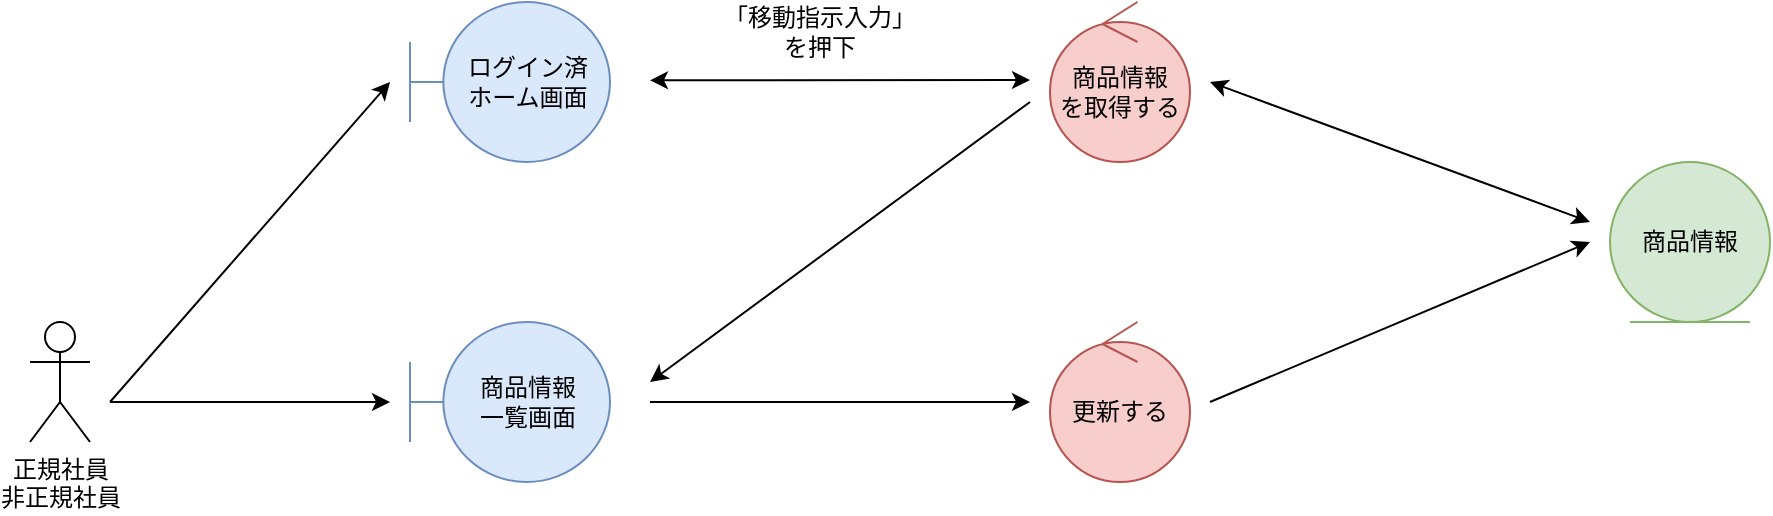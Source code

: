 <mxfile version="15.6.2" type="embed" pages="6">
    <diagram id="0M8oCvQFctW1lw27DiTi" name="*移動指示入力">
        <mxGraphModel dx="1762" dy="742" grid="1" gridSize="10" guides="1" tooltips="1" connect="1" arrows="1" fold="1" page="1" pageScale="1" pageWidth="827" pageHeight="1169" math="0" shadow="0">
            <root>
                <mxCell id="0"/>
                <mxCell id="1" parent="0"/>
                <mxCell id="jJW0nrEtYAmVydrB7-C2-2" value="正規社員&lt;br&gt;非正規社員" style="shape=umlActor;verticalLabelPosition=bottom;verticalAlign=top;html=1;" vertex="1" parent="1">
                    <mxGeometry x="-70" y="280" width="30" height="60" as="geometry"/>
                </mxCell>
                <mxCell id="jJW0nrEtYAmVydrB7-C2-3" value="ログイン済&lt;br&gt;ホーム画面" style="shape=umlBoundary;whiteSpace=wrap;html=1;fillColor=#dae8fc;strokeColor=#6c8ebf;" vertex="1" parent="1">
                    <mxGeometry x="120" y="120" width="100" height="80" as="geometry"/>
                </mxCell>
                <mxCell id="jJW0nrEtYAmVydrB7-C2-4" value="商品情報&lt;br&gt;一覧画面" style="shape=umlBoundary;whiteSpace=wrap;html=1;fillColor=#dae8fc;strokeColor=#6c8ebf;" vertex="1" parent="1">
                    <mxGeometry x="120" y="280" width="100" height="80" as="geometry"/>
                </mxCell>
                <mxCell id="jJW0nrEtYAmVydrB7-C2-6" value="商品情報&lt;br&gt;を取得する" style="ellipse;shape=umlControl;whiteSpace=wrap;html=1;fillColor=#f8cecc;strokeColor=#b85450;" vertex="1" parent="1">
                    <mxGeometry x="440" y="120" width="70" height="80" as="geometry"/>
                </mxCell>
                <mxCell id="jJW0nrEtYAmVydrB7-C2-7" value="商品情報" style="ellipse;shape=umlEntity;whiteSpace=wrap;html=1;fillColor=#d5e8d4;strokeColor=#82b366;" vertex="1" parent="1">
                    <mxGeometry x="720" y="200" width="80" height="80" as="geometry"/>
                </mxCell>
                <mxCell id="jJW0nrEtYAmVydrB7-C2-10" value="" style="endArrow=classic;html=1;rounded=0;startArrow=classic;startFill=1;" edge="1" parent="1">
                    <mxGeometry width="50" height="50" relative="1" as="geometry">
                        <mxPoint x="240" y="159.17" as="sourcePoint"/>
                        <mxPoint x="430" y="159" as="targetPoint"/>
                    </mxGeometry>
                </mxCell>
                <mxCell id="jJW0nrEtYAmVydrB7-C2-11" value="「移動指示入力」&lt;br&gt;を押下" style="text;html=1;strokeColor=none;fillColor=none;align=center;verticalAlign=middle;whiteSpace=wrap;rounded=0;" vertex="1" parent="1">
                    <mxGeometry x="270" y="120" width="110" height="30" as="geometry"/>
                </mxCell>
                <mxCell id="jJW0nrEtYAmVydrB7-C2-12" value="" style="endArrow=classic;html=1;rounded=0;" edge="1" parent="1">
                    <mxGeometry width="50" height="50" relative="1" as="geometry">
                        <mxPoint x="-30" y="320.0" as="sourcePoint"/>
                        <mxPoint x="110" y="160" as="targetPoint"/>
                    </mxGeometry>
                </mxCell>
                <mxCell id="jJW0nrEtYAmVydrB7-C2-14" value="" style="endArrow=classic;html=1;rounded=0;" edge="1" parent="1">
                    <mxGeometry width="50" height="50" relative="1" as="geometry">
                        <mxPoint x="-30" y="320.0" as="sourcePoint"/>
                        <mxPoint x="110" y="320" as="targetPoint"/>
                    </mxGeometry>
                </mxCell>
                <mxCell id="jJW0nrEtYAmVydrB7-C2-16" value="" style="endArrow=classic;html=1;rounded=0;startArrow=classic;startFill=1;" edge="1" parent="1">
                    <mxGeometry width="50" height="50" relative="1" as="geometry">
                        <mxPoint x="520" y="160" as="sourcePoint"/>
                        <mxPoint x="710" y="230" as="targetPoint"/>
                    </mxGeometry>
                </mxCell>
                <mxCell id="jJW0nrEtYAmVydrB7-C2-17" value="" style="endArrow=none;html=1;rounded=0;jumpStyle=none;startArrow=classic;startFill=1;endFill=0;" edge="1" parent="1">
                    <mxGeometry width="50" height="50" relative="1" as="geometry">
                        <mxPoint x="430" y="320" as="sourcePoint"/>
                        <mxPoint x="240" y="320" as="targetPoint"/>
                    </mxGeometry>
                </mxCell>
                <mxCell id="jJW0nrEtYAmVydrB7-C2-18" value="" style="endArrow=classic;html=1;rounded=0;" edge="1" parent="1">
                    <mxGeometry width="50" height="50" relative="1" as="geometry">
                        <mxPoint x="430" y="170" as="sourcePoint"/>
                        <mxPoint x="240" y="310" as="targetPoint"/>
                    </mxGeometry>
                </mxCell>
                <mxCell id="jJW0nrEtYAmVydrB7-C2-27" value="更新する" style="ellipse;shape=umlControl;whiteSpace=wrap;html=1;fillColor=#f8cecc;strokeColor=#b85450;" vertex="1" parent="1">
                    <mxGeometry x="440" y="280" width="70" height="80" as="geometry"/>
                </mxCell>
                <mxCell id="jJW0nrEtYAmVydrB7-C2-28" value="" style="endArrow=none;html=1;rounded=0;startArrow=classic;startFill=1;endFill=0;" edge="1" parent="1">
                    <mxGeometry width="50" height="50" relative="1" as="geometry">
                        <mxPoint x="710" y="240" as="sourcePoint"/>
                        <mxPoint x="520" y="320" as="targetPoint"/>
                    </mxGeometry>
                </mxCell>
            </root>
        </mxGraphModel>
    </diagram>
    <diagram id="dhBLlI-sLBPiBkyHBoTz" name="*商品情報参照">
        <mxGraphModel dx="1388" dy="445" grid="1" gridSize="10" guides="1" tooltips="1" connect="1" arrows="1" fold="1" page="1" pageScale="1" pageWidth="827" pageHeight="1169" math="0" shadow="0">
            <root>
                <mxCell id="a2xsRXoQgeo3w4BCkCPZ-0"/>
                <mxCell id="a2xsRXoQgeo3w4BCkCPZ-1" parent="a2xsRXoQgeo3w4BCkCPZ-0"/>
                <mxCell id="UdVwMylCenLkjCbVAA2--0" value="正規社員&lt;br&gt;非正規社員" style="shape=umlActor;verticalLabelPosition=bottom;verticalAlign=top;html=1;" vertex="1" parent="a2xsRXoQgeo3w4BCkCPZ-1">
                    <mxGeometry x="-70" y="280" width="30" height="60" as="geometry"/>
                </mxCell>
                <mxCell id="UdVwMylCenLkjCbVAA2--1" value="ログイン済&lt;br&gt;ホーム画面" style="shape=umlBoundary;whiteSpace=wrap;html=1;fillColor=#dae8fc;strokeColor=#6c8ebf;" vertex="1" parent="a2xsRXoQgeo3w4BCkCPZ-1">
                    <mxGeometry x="120" y="120" width="100" height="80" as="geometry"/>
                </mxCell>
                <mxCell id="UdVwMylCenLkjCbVAA2--2" value="商品情報&lt;br&gt;一覧画面" style="shape=umlBoundary;whiteSpace=wrap;html=1;fillColor=#dae8fc;strokeColor=#6c8ebf;" vertex="1" parent="a2xsRXoQgeo3w4BCkCPZ-1">
                    <mxGeometry x="120" y="280" width="100" height="80" as="geometry"/>
                </mxCell>
                <mxCell id="UdVwMylCenLkjCbVAA2--3" value="商品情報&lt;br&gt;を取得する" style="ellipse;shape=umlControl;whiteSpace=wrap;html=1;fillColor=#f8cecc;strokeColor=#b85450;" vertex="1" parent="a2xsRXoQgeo3w4BCkCPZ-1">
                    <mxGeometry x="440" y="120" width="70" height="80" as="geometry"/>
                </mxCell>
                <mxCell id="UdVwMylCenLkjCbVAA2--4" value="商品情報" style="ellipse;shape=umlEntity;whiteSpace=wrap;html=1;fillColor=#d5e8d4;strokeColor=#82b366;" vertex="1" parent="a2xsRXoQgeo3w4BCkCPZ-1">
                    <mxGeometry x="720" y="200" width="80" height="80" as="geometry"/>
                </mxCell>
                <mxCell id="UdVwMylCenLkjCbVAA2--5" value="" style="endArrow=classic;html=1;rounded=0;startArrow=none;startFill=0;" edge="1" parent="a2xsRXoQgeo3w4BCkCPZ-1">
                    <mxGeometry width="50" height="50" relative="1" as="geometry">
                        <mxPoint x="240.0" y="159.17" as="sourcePoint"/>
                        <mxPoint x="430" y="159.0" as="targetPoint"/>
                    </mxGeometry>
                </mxCell>
                <mxCell id="UdVwMylCenLkjCbVAA2--6" value="「商品情報」&lt;br&gt;を押下" style="text;html=1;strokeColor=none;fillColor=none;align=center;verticalAlign=middle;whiteSpace=wrap;rounded=0;" vertex="1" parent="a2xsRXoQgeo3w4BCkCPZ-1">
                    <mxGeometry x="270" y="120" width="110" height="30" as="geometry"/>
                </mxCell>
                <mxCell id="UdVwMylCenLkjCbVAA2--7" value="" style="endArrow=classic;html=1;rounded=0;" edge="1" parent="a2xsRXoQgeo3w4BCkCPZ-1">
                    <mxGeometry width="50" height="50" relative="1" as="geometry">
                        <mxPoint x="-30.0" y="320.0" as="sourcePoint"/>
                        <mxPoint x="110.0" y="160.0" as="targetPoint"/>
                    </mxGeometry>
                </mxCell>
                <mxCell id="UdVwMylCenLkjCbVAA2--8" value="" style="endArrow=classic;html=1;rounded=0;" edge="1" parent="a2xsRXoQgeo3w4BCkCPZ-1">
                    <mxGeometry width="50" height="50" relative="1" as="geometry">
                        <mxPoint x="-30.0" y="320.0" as="sourcePoint"/>
                        <mxPoint x="110.0" y="320" as="targetPoint"/>
                    </mxGeometry>
                </mxCell>
                <mxCell id="UdVwMylCenLkjCbVAA2--9" value="" style="endArrow=classic;html=1;rounded=0;startArrow=classic;startFill=1;" edge="1" parent="a2xsRXoQgeo3w4BCkCPZ-1">
                    <mxGeometry width="50" height="50" relative="1" as="geometry">
                        <mxPoint x="520" y="160.0" as="sourcePoint"/>
                        <mxPoint x="710" y="230.0" as="targetPoint"/>
                    </mxGeometry>
                </mxCell>
                <mxCell id="UdVwMylCenLkjCbVAA2--11" value="" style="endArrow=classic;html=1;rounded=0;" edge="1" parent="a2xsRXoQgeo3w4BCkCPZ-1">
                    <mxGeometry width="50" height="50" relative="1" as="geometry">
                        <mxPoint x="430" y="170.0" as="sourcePoint"/>
                        <mxPoint x="240.0" y="310" as="targetPoint"/>
                    </mxGeometry>
                </mxCell>
                <mxCell id="UdVwMylCenLkjCbVAA2--14" value="詳細画面" style="shape=umlBoundary;whiteSpace=wrap;html=1;fillColor=#dae8fc;strokeColor=#6c8ebf;" vertex="1" parent="a2xsRXoQgeo3w4BCkCPZ-1">
                    <mxGeometry x="120" y="440" width="100" height="80" as="geometry"/>
                </mxCell>
                <mxCell id="UdVwMylCenLkjCbVAA2--15" value="" style="endArrow=classic;html=1;rounded=0;" edge="1" parent="a2xsRXoQgeo3w4BCkCPZ-1">
                    <mxGeometry width="50" height="50" relative="1" as="geometry">
                        <mxPoint x="-30" y="320" as="sourcePoint"/>
                        <mxPoint x="110" y="480" as="targetPoint"/>
                    </mxGeometry>
                </mxCell>
                <mxCell id="UdVwMylCenLkjCbVAA2--16" value="表示する" style="ellipse;shape=umlControl;whiteSpace=wrap;html=1;fillColor=#f8cecc;strokeColor=#b85450;" vertex="1" parent="a2xsRXoQgeo3w4BCkCPZ-1">
                    <mxGeometry x="440" y="280" width="70" height="80" as="geometry"/>
                </mxCell>
                <mxCell id="UdVwMylCenLkjCbVAA2--17" value="" style="endArrow=classic;html=1;rounded=0;startArrow=none;startFill=0;" edge="1" parent="a2xsRXoQgeo3w4BCkCPZ-1">
                    <mxGeometry width="50" height="50" relative="1" as="geometry">
                        <mxPoint x="240.0" y="319.46" as="sourcePoint"/>
                        <mxPoint x="430" y="319.29" as="targetPoint"/>
                    </mxGeometry>
                </mxCell>
                <mxCell id="UdVwMylCenLkjCbVAA2--18" value="" style="endArrow=classic;html=1;rounded=0;" edge="1" parent="a2xsRXoQgeo3w4BCkCPZ-1">
                    <mxGeometry width="50" height="50" relative="1" as="geometry">
                        <mxPoint x="430" y="330" as="sourcePoint"/>
                        <mxPoint x="240.0" y="480" as="targetPoint"/>
                    </mxGeometry>
                </mxCell>
            </root>
        </mxGraphModel>
    </diagram>
    <diagram id="_kwBjCncr3_jRXPhB9Ry" name="*セット商品管理_登録">
        <mxGraphModel dx="2430" dy="1271" grid="1" gridSize="10" guides="1" tooltips="1" connect="1" arrows="1" fold="1" page="1" pageScale="1" pageWidth="827" pageHeight="1169" math="0" shadow="0">
            <root>
                <mxCell id="JudzOt8P_-GoBtnZuMjQ-0"/>
                <mxCell id="JudzOt8P_-GoBtnZuMjQ-1" parent="JudzOt8P_-GoBtnZuMjQ-0"/>
                <mxCell id="pwOvUxUjdl6rzT-IAFh3-0" value="正規社員&lt;br&gt;非正規社員" style="shape=umlActor;verticalLabelPosition=bottom;verticalAlign=top;html=1;" vertex="1" parent="JudzOt8P_-GoBtnZuMjQ-1">
                    <mxGeometry x="-70" y="280" width="30" height="60" as="geometry"/>
                </mxCell>
                <mxCell id="pwOvUxUjdl6rzT-IAFh3-1" value="ログイン済&lt;br&gt;ホーム画面" style="shape=umlBoundary;whiteSpace=wrap;html=1;fillColor=#dae8fc;strokeColor=#6c8ebf;" vertex="1" parent="JudzOt8P_-GoBtnZuMjQ-1">
                    <mxGeometry x="120" y="120" width="100" height="80" as="geometry"/>
                </mxCell>
                <mxCell id="pwOvUxUjdl6rzT-IAFh3-2" value="セット商品&lt;br&gt;一覧画面" style="shape=umlBoundary;whiteSpace=wrap;html=1;fillColor=#dae8fc;strokeColor=#6c8ebf;" vertex="1" parent="JudzOt8P_-GoBtnZuMjQ-1">
                    <mxGeometry x="120" y="280" width="100" height="80" as="geometry"/>
                </mxCell>
                <mxCell id="pwOvUxUjdl6rzT-IAFh3-3" value="セット商品情報を&lt;br&gt;取得する" style="ellipse;shape=umlControl;whiteSpace=wrap;html=1;fillColor=#f8cecc;strokeColor=#b85450;" vertex="1" parent="JudzOt8P_-GoBtnZuMjQ-1">
                    <mxGeometry x="440" y="120" width="70" height="80" as="geometry"/>
                </mxCell>
                <mxCell id="pwOvUxUjdl6rzT-IAFh3-4" value="セット商品&lt;br&gt;情報" style="ellipse;shape=umlEntity;whiteSpace=wrap;html=1;fillColor=#d5e8d4;strokeColor=#82b366;" vertex="1" parent="JudzOt8P_-GoBtnZuMjQ-1">
                    <mxGeometry x="720" y="200" width="80" height="80" as="geometry"/>
                </mxCell>
                <mxCell id="pwOvUxUjdl6rzT-IAFh3-5" value="" style="endArrow=classic;html=1;rounded=0;startArrow=none;startFill=0;" edge="1" parent="JudzOt8P_-GoBtnZuMjQ-1">
                    <mxGeometry width="50" height="50" relative="1" as="geometry">
                        <mxPoint x="240" y="159.17" as="sourcePoint"/>
                        <mxPoint x="430" y="159" as="targetPoint"/>
                    </mxGeometry>
                </mxCell>
                <mxCell id="pwOvUxUjdl6rzT-IAFh3-6" value="「セット商品情報」&lt;br&gt;を押下" style="text;html=1;strokeColor=none;fillColor=none;align=center;verticalAlign=middle;whiteSpace=wrap;rounded=0;" vertex="1" parent="JudzOt8P_-GoBtnZuMjQ-1">
                    <mxGeometry x="270" y="120" width="120" height="30" as="geometry"/>
                </mxCell>
                <mxCell id="pwOvUxUjdl6rzT-IAFh3-7" value="" style="endArrow=classic;html=1;rounded=0;" edge="1" parent="JudzOt8P_-GoBtnZuMjQ-1">
                    <mxGeometry width="50" height="50" relative="1" as="geometry">
                        <mxPoint x="-30" y="320.0" as="sourcePoint"/>
                        <mxPoint x="110" y="160" as="targetPoint"/>
                    </mxGeometry>
                </mxCell>
                <mxCell id="pwOvUxUjdl6rzT-IAFh3-8" value="" style="endArrow=classic;html=1;rounded=0;" edge="1" parent="JudzOt8P_-GoBtnZuMjQ-1">
                    <mxGeometry width="50" height="50" relative="1" as="geometry">
                        <mxPoint x="-30" y="320.0" as="sourcePoint"/>
                        <mxPoint x="110" y="320" as="targetPoint"/>
                    </mxGeometry>
                </mxCell>
                <mxCell id="pwOvUxUjdl6rzT-IAFh3-9" value="" style="endArrow=classic;html=1;rounded=0;startArrow=classic;startFill=1;" edge="1" parent="JudzOt8P_-GoBtnZuMjQ-1">
                    <mxGeometry width="50" height="50" relative="1" as="geometry">
                        <mxPoint x="520" y="160" as="sourcePoint"/>
                        <mxPoint x="710" y="230" as="targetPoint"/>
                    </mxGeometry>
                </mxCell>
                <mxCell id="pwOvUxUjdl6rzT-IAFh3-10" value="" style="endArrow=classic;html=1;rounded=0;" edge="1" parent="JudzOt8P_-GoBtnZuMjQ-1">
                    <mxGeometry width="50" height="50" relative="1" as="geometry">
                        <mxPoint x="430" y="170" as="sourcePoint"/>
                        <mxPoint x="240" y="310" as="targetPoint"/>
                    </mxGeometry>
                </mxCell>
                <mxCell id="pwOvUxUjdl6rzT-IAFh3-11" value="新規登録&lt;br&gt;画面" style="shape=umlBoundary;whiteSpace=wrap;html=1;fillColor=#dae8fc;strokeColor=#6c8ebf;" vertex="1" parent="JudzOt8P_-GoBtnZuMjQ-1">
                    <mxGeometry x="120" y="440" width="100" height="80" as="geometry"/>
                </mxCell>
                <mxCell id="pwOvUxUjdl6rzT-IAFh3-12" value="" style="endArrow=classic;html=1;rounded=0;" edge="1" parent="JudzOt8P_-GoBtnZuMjQ-1">
                    <mxGeometry width="50" height="50" relative="1" as="geometry">
                        <mxPoint x="-30" y="320" as="sourcePoint"/>
                        <mxPoint x="110" y="480" as="targetPoint"/>
                    </mxGeometry>
                </mxCell>
                <mxCell id="pwOvUxUjdl6rzT-IAFh3-13" value="表示する" style="ellipse;shape=umlControl;whiteSpace=wrap;html=1;fillColor=#f8cecc;strokeColor=#b85450;" vertex="1" parent="JudzOt8P_-GoBtnZuMjQ-1">
                    <mxGeometry x="440" y="280" width="70" height="80" as="geometry"/>
                </mxCell>
                <mxCell id="pwOvUxUjdl6rzT-IAFh3-14" value="" style="endArrow=classic;html=1;rounded=0;startArrow=none;startFill=0;" edge="1" parent="JudzOt8P_-GoBtnZuMjQ-1">
                    <mxGeometry width="50" height="50" relative="1" as="geometry">
                        <mxPoint x="240" y="319.46" as="sourcePoint"/>
                        <mxPoint x="430" y="319.29" as="targetPoint"/>
                    </mxGeometry>
                </mxCell>
                <mxCell id="pwOvUxUjdl6rzT-IAFh3-15" value="" style="endArrow=classic;html=1;rounded=0;" edge="1" parent="JudzOt8P_-GoBtnZuMjQ-1">
                    <mxGeometry width="50" height="50" relative="1" as="geometry">
                        <mxPoint x="430" y="330" as="sourcePoint"/>
                        <mxPoint x="240" y="470" as="targetPoint"/>
                    </mxGeometry>
                </mxCell>
                <mxCell id="tCvuF3rSHaN6cSvJsjKA-0" value="登録する" style="ellipse;shape=umlControl;whiteSpace=wrap;html=1;fillColor=#f8cecc;strokeColor=#b85450;" vertex="1" parent="JudzOt8P_-GoBtnZuMjQ-1">
                    <mxGeometry x="440" y="600" width="70" height="80" as="geometry"/>
                </mxCell>
                <mxCell id="tCvuF3rSHaN6cSvJsjKA-1" value="入力データを検証する" style="ellipse;shape=umlControl;whiteSpace=wrap;html=1;fillColor=#f8cecc;strokeColor=#b85450;" vertex="1" parent="JudzOt8P_-GoBtnZuMjQ-1">
                    <mxGeometry x="440" y="440" width="70" height="80" as="geometry"/>
                </mxCell>
                <mxCell id="tCvuF3rSHaN6cSvJsjKA-2" value="" style="endArrow=classic;html=1;rounded=0;startArrow=none;startFill=0;" edge="1" parent="JudzOt8P_-GoBtnZuMjQ-1">
                    <mxGeometry width="50" height="50" relative="1" as="geometry">
                        <mxPoint x="240.0" y="479.67" as="sourcePoint"/>
                        <mxPoint x="430" y="479.5" as="targetPoint"/>
                    </mxGeometry>
                </mxCell>
                <mxCell id="A1Z1DyPnLzc-GvqHaIId-0" value="" style="endArrow=classic;html=1;rounded=0;" edge="1" parent="JudzOt8P_-GoBtnZuMjQ-1">
                    <mxGeometry width="50" height="50" relative="1" as="geometry">
                        <mxPoint x="474.58" y="530" as="sourcePoint"/>
                        <mxPoint x="474.58" y="590" as="targetPoint"/>
                    </mxGeometry>
                </mxCell>
                <mxCell id="A1Z1DyPnLzc-GvqHaIId-1" value="" style="endArrow=none;html=1;rounded=0;endFill=0;startArrow=classic;startFill=1;" edge="1" parent="JudzOt8P_-GoBtnZuMjQ-1">
                    <mxGeometry width="50" height="50" relative="1" as="geometry">
                        <mxPoint x="710" y="240" as="sourcePoint"/>
                        <mxPoint x="520" y="640" as="targetPoint"/>
                    </mxGeometry>
                </mxCell>
                <mxCell id="A1Z1DyPnLzc-GvqHaIId-2" value="" style="endArrow=classic;html=1;rounded=0;jumpStyle=arc;" edge="1" parent="JudzOt8P_-GoBtnZuMjQ-1">
                    <mxGeometry width="50" height="50" relative="1" as="geometry">
                        <mxPoint x="430" y="180" as="sourcePoint"/>
                        <mxPoint x="230" y="450" as="targetPoint"/>
                    </mxGeometry>
                </mxCell>
            </root>
        </mxGraphModel>
    </diagram>
    <diagram id="vwvAH9eaKZsHiTSYRP3_" name="*セット商品管理_参照">
        <mxGraphModel dx="1949" dy="890" grid="1" gridSize="10" guides="1" tooltips="1" connect="1" arrows="1" fold="1" page="1" pageScale="1" pageWidth="827" pageHeight="1169" math="0" shadow="0">
            <root>
                <mxCell id="YJJ_zpVFxmJvptFkqKVC-0"/>
                <mxCell id="YJJ_zpVFxmJvptFkqKVC-1" parent="YJJ_zpVFxmJvptFkqKVC-0"/>
                <mxCell id="vw28G7XQYQYtKt64YGiK-0" value="正規社員&lt;br&gt;非正規社員" style="shape=umlActor;verticalLabelPosition=bottom;verticalAlign=top;html=1;" vertex="1" parent="YJJ_zpVFxmJvptFkqKVC-1">
                    <mxGeometry x="-70" y="280" width="30" height="60" as="geometry"/>
                </mxCell>
                <mxCell id="vw28G7XQYQYtKt64YGiK-1" value="ログイン済&lt;br&gt;ホーム画面" style="shape=umlBoundary;whiteSpace=wrap;html=1;fillColor=#dae8fc;strokeColor=#6c8ebf;" vertex="1" parent="YJJ_zpVFxmJvptFkqKVC-1">
                    <mxGeometry x="120" y="120" width="100" height="80" as="geometry"/>
                </mxCell>
                <mxCell id="vw28G7XQYQYtKt64YGiK-2" value="セット商品&lt;br&gt;一覧画面" style="shape=umlBoundary;whiteSpace=wrap;html=1;fillColor=#dae8fc;strokeColor=#6c8ebf;" vertex="1" parent="YJJ_zpVFxmJvptFkqKVC-1">
                    <mxGeometry x="120" y="280" width="100" height="80" as="geometry"/>
                </mxCell>
                <mxCell id="vw28G7XQYQYtKt64YGiK-3" value="セット商品情報を&lt;br&gt;取得する" style="ellipse;shape=umlControl;whiteSpace=wrap;html=1;fillColor=#f8cecc;strokeColor=#b85450;" vertex="1" parent="YJJ_zpVFxmJvptFkqKVC-1">
                    <mxGeometry x="440" y="120" width="70" height="80" as="geometry"/>
                </mxCell>
                <mxCell id="vw28G7XQYQYtKt64YGiK-4" value="セット商品&lt;br&gt;情報" style="ellipse;shape=umlEntity;whiteSpace=wrap;html=1;fillColor=#d5e8d4;strokeColor=#82b366;" vertex="1" parent="YJJ_zpVFxmJvptFkqKVC-1">
                    <mxGeometry x="720" y="200" width="80" height="80" as="geometry"/>
                </mxCell>
                <mxCell id="vw28G7XQYQYtKt64YGiK-5" value="" style="endArrow=classic;html=1;rounded=0;startArrow=none;startFill=0;" edge="1" parent="YJJ_zpVFxmJvptFkqKVC-1">
                    <mxGeometry width="50" height="50" relative="1" as="geometry">
                        <mxPoint x="240" y="159.17" as="sourcePoint"/>
                        <mxPoint x="430" y="159" as="targetPoint"/>
                    </mxGeometry>
                </mxCell>
                <mxCell id="vw28G7XQYQYtKt64YGiK-6" value="「セット商品情報」&lt;br&gt;を押下" style="text;html=1;strokeColor=none;fillColor=none;align=center;verticalAlign=middle;whiteSpace=wrap;rounded=0;" vertex="1" parent="YJJ_zpVFxmJvptFkqKVC-1">
                    <mxGeometry x="270" y="120" width="120" height="30" as="geometry"/>
                </mxCell>
                <mxCell id="vw28G7XQYQYtKt64YGiK-7" value="" style="endArrow=classic;html=1;rounded=0;" edge="1" parent="YJJ_zpVFxmJvptFkqKVC-1">
                    <mxGeometry width="50" height="50" relative="1" as="geometry">
                        <mxPoint x="-30" y="320.0" as="sourcePoint"/>
                        <mxPoint x="110" y="160" as="targetPoint"/>
                    </mxGeometry>
                </mxCell>
                <mxCell id="vw28G7XQYQYtKt64YGiK-8" value="" style="endArrow=classic;html=1;rounded=0;" edge="1" parent="YJJ_zpVFxmJvptFkqKVC-1">
                    <mxGeometry width="50" height="50" relative="1" as="geometry">
                        <mxPoint x="-30" y="320.0" as="sourcePoint"/>
                        <mxPoint x="110" y="320.0" as="targetPoint"/>
                    </mxGeometry>
                </mxCell>
                <mxCell id="vw28G7XQYQYtKt64YGiK-9" value="" style="endArrow=classic;html=1;rounded=0;startArrow=classic;startFill=1;" edge="1" parent="YJJ_zpVFxmJvptFkqKVC-1">
                    <mxGeometry width="50" height="50" relative="1" as="geometry">
                        <mxPoint x="520" y="160" as="sourcePoint"/>
                        <mxPoint x="710" y="230.0" as="targetPoint"/>
                    </mxGeometry>
                </mxCell>
                <mxCell id="vw28G7XQYQYtKt64YGiK-10" value="" style="endArrow=classic;html=1;rounded=0;" edge="1" parent="YJJ_zpVFxmJvptFkqKVC-1">
                    <mxGeometry width="50" height="50" relative="1" as="geometry">
                        <mxPoint x="430" y="170" as="sourcePoint"/>
                        <mxPoint x="240" y="310.0" as="targetPoint"/>
                    </mxGeometry>
                </mxCell>
                <mxCell id="vw28G7XQYQYtKt64YGiK-11" value="詳細画面" style="shape=umlBoundary;whiteSpace=wrap;html=1;fillColor=#dae8fc;strokeColor=#6c8ebf;" vertex="1" parent="YJJ_zpVFxmJvptFkqKVC-1">
                    <mxGeometry x="120" y="440" width="100" height="80" as="geometry"/>
                </mxCell>
                <mxCell id="vw28G7XQYQYtKt64YGiK-12" value="" style="endArrow=classic;html=1;rounded=0;" edge="1" parent="YJJ_zpVFxmJvptFkqKVC-1">
                    <mxGeometry width="50" height="50" relative="1" as="geometry">
                        <mxPoint x="-30" y="320.0" as="sourcePoint"/>
                        <mxPoint x="110" y="480.0" as="targetPoint"/>
                    </mxGeometry>
                </mxCell>
                <mxCell id="vw28G7XQYQYtKt64YGiK-13" value="表示する" style="ellipse;shape=umlControl;whiteSpace=wrap;html=1;fillColor=#f8cecc;strokeColor=#b85450;" vertex="1" parent="YJJ_zpVFxmJvptFkqKVC-1">
                    <mxGeometry x="440" y="280" width="70" height="80" as="geometry"/>
                </mxCell>
                <mxCell id="vw28G7XQYQYtKt64YGiK-14" value="" style="endArrow=classic;html=1;rounded=0;startArrow=none;startFill=0;" edge="1" parent="YJJ_zpVFxmJvptFkqKVC-1">
                    <mxGeometry width="50" height="50" relative="1" as="geometry">
                        <mxPoint x="240" y="319.46" as="sourcePoint"/>
                        <mxPoint x="430" y="319.29" as="targetPoint"/>
                    </mxGeometry>
                </mxCell>
                <mxCell id="vw28G7XQYQYtKt64YGiK-15" value="" style="endArrow=classic;html=1;rounded=0;" edge="1" parent="YJJ_zpVFxmJvptFkqKVC-1">
                    <mxGeometry width="50" height="50" relative="1" as="geometry">
                        <mxPoint x="430" y="330.0" as="sourcePoint"/>
                        <mxPoint x="240" y="470.0" as="targetPoint"/>
                    </mxGeometry>
                </mxCell>
            </root>
        </mxGraphModel>
    </diagram>
    <diagram id="h3Yb8LTFwyXQZ77fVDFs" name="*セット商品管理_編集">
        <mxGraphModel dx="1762" dy="742" grid="1" gridSize="10" guides="1" tooltips="1" connect="1" arrows="1" fold="1" page="1" pageScale="1" pageWidth="827" pageHeight="1169" math="0" shadow="0">
            <root>
                <mxCell id="J5ikxC3KuF6J-4jfTKDv-0"/>
                <mxCell id="J5ikxC3KuF6J-4jfTKDv-1" parent="J5ikxC3KuF6J-4jfTKDv-0"/>
                <mxCell id="DzueBSoPN7ZbXWl4jqrz-0" value="正規社員&lt;br&gt;非正規社員" style="shape=umlActor;verticalLabelPosition=bottom;verticalAlign=top;html=1;" vertex="1" parent="J5ikxC3KuF6J-4jfTKDv-1">
                    <mxGeometry x="-70" y="280" width="30" height="60" as="geometry"/>
                </mxCell>
                <mxCell id="DzueBSoPN7ZbXWl4jqrz-1" value="ログイン済&lt;br&gt;ホーム画面" style="shape=umlBoundary;whiteSpace=wrap;html=1;fillColor=#dae8fc;strokeColor=#6c8ebf;" vertex="1" parent="J5ikxC3KuF6J-4jfTKDv-1">
                    <mxGeometry x="120" y="120" width="100" height="80" as="geometry"/>
                </mxCell>
                <mxCell id="DzueBSoPN7ZbXWl4jqrz-2" value="セット商品&lt;br&gt;一覧画面" style="shape=umlBoundary;whiteSpace=wrap;html=1;fillColor=#dae8fc;strokeColor=#6c8ebf;" vertex="1" parent="J5ikxC3KuF6J-4jfTKDv-1">
                    <mxGeometry x="120" y="280" width="100" height="80" as="geometry"/>
                </mxCell>
                <mxCell id="DzueBSoPN7ZbXWl4jqrz-3" value="セット商品情報を&lt;br&gt;取得する" style="ellipse;shape=umlControl;whiteSpace=wrap;html=1;fillColor=#f8cecc;strokeColor=#b85450;" vertex="1" parent="J5ikxC3KuF6J-4jfTKDv-1">
                    <mxGeometry x="440" y="120" width="70" height="80" as="geometry"/>
                </mxCell>
                <mxCell id="DzueBSoPN7ZbXWl4jqrz-4" value="セット商品&lt;br&gt;情報" style="ellipse;shape=umlEntity;whiteSpace=wrap;html=1;fillColor=#d5e8d4;strokeColor=#82b366;" vertex="1" parent="J5ikxC3KuF6J-4jfTKDv-1">
                    <mxGeometry x="720" y="200" width="80" height="80" as="geometry"/>
                </mxCell>
                <mxCell id="DzueBSoPN7ZbXWl4jqrz-5" value="" style="endArrow=classic;html=1;rounded=0;startArrow=none;startFill=0;" edge="1" parent="J5ikxC3KuF6J-4jfTKDv-1">
                    <mxGeometry width="50" height="50" relative="1" as="geometry">
                        <mxPoint x="240" y="159.17" as="sourcePoint"/>
                        <mxPoint x="430" y="159" as="targetPoint"/>
                    </mxGeometry>
                </mxCell>
                <mxCell id="DzueBSoPN7ZbXWl4jqrz-6" value="「セット商品情報」&lt;br&gt;を押下" style="text;html=1;strokeColor=none;fillColor=none;align=center;verticalAlign=middle;whiteSpace=wrap;rounded=0;" vertex="1" parent="J5ikxC3KuF6J-4jfTKDv-1">
                    <mxGeometry x="270" y="120" width="120" height="30" as="geometry"/>
                </mxCell>
                <mxCell id="DzueBSoPN7ZbXWl4jqrz-7" value="" style="endArrow=classic;html=1;rounded=0;" edge="1" parent="J5ikxC3KuF6J-4jfTKDv-1">
                    <mxGeometry width="50" height="50" relative="1" as="geometry">
                        <mxPoint x="-30" y="320.0" as="sourcePoint"/>
                        <mxPoint x="110" y="160" as="targetPoint"/>
                    </mxGeometry>
                </mxCell>
                <mxCell id="DzueBSoPN7ZbXWl4jqrz-8" value="" style="endArrow=classic;html=1;rounded=0;" edge="1" parent="J5ikxC3KuF6J-4jfTKDv-1">
                    <mxGeometry width="50" height="50" relative="1" as="geometry">
                        <mxPoint x="-30" y="320.0" as="sourcePoint"/>
                        <mxPoint x="110" y="320.0" as="targetPoint"/>
                    </mxGeometry>
                </mxCell>
                <mxCell id="DzueBSoPN7ZbXWl4jqrz-9" value="" style="endArrow=classic;html=1;rounded=0;startArrow=classic;startFill=1;" edge="1" parent="J5ikxC3KuF6J-4jfTKDv-1">
                    <mxGeometry width="50" height="50" relative="1" as="geometry">
                        <mxPoint x="520" y="160" as="sourcePoint"/>
                        <mxPoint x="710" y="230.0" as="targetPoint"/>
                    </mxGeometry>
                </mxCell>
                <mxCell id="DzueBSoPN7ZbXWl4jqrz-10" value="" style="endArrow=classic;html=1;rounded=0;" edge="1" parent="J5ikxC3KuF6J-4jfTKDv-1">
                    <mxGeometry width="50" height="50" relative="1" as="geometry">
                        <mxPoint x="430" y="170" as="sourcePoint"/>
                        <mxPoint x="240" y="310.0" as="targetPoint"/>
                    </mxGeometry>
                </mxCell>
                <mxCell id="DzueBSoPN7ZbXWl4jqrz-11" value="編集画面" style="shape=umlBoundary;whiteSpace=wrap;html=1;fillColor=#dae8fc;strokeColor=#6c8ebf;" vertex="1" parent="J5ikxC3KuF6J-4jfTKDv-1">
                    <mxGeometry x="120" y="440" width="100" height="80" as="geometry"/>
                </mxCell>
                <mxCell id="DzueBSoPN7ZbXWl4jqrz-12" value="" style="endArrow=classic;html=1;rounded=0;" edge="1" parent="J5ikxC3KuF6J-4jfTKDv-1">
                    <mxGeometry width="50" height="50" relative="1" as="geometry">
                        <mxPoint x="-30" y="320.0" as="sourcePoint"/>
                        <mxPoint x="110" y="480.0" as="targetPoint"/>
                    </mxGeometry>
                </mxCell>
                <mxCell id="DzueBSoPN7ZbXWl4jqrz-13" value="表示する" style="ellipse;shape=umlControl;whiteSpace=wrap;html=1;fillColor=#f8cecc;strokeColor=#b85450;" vertex="1" parent="J5ikxC3KuF6J-4jfTKDv-1">
                    <mxGeometry x="440" y="280" width="70" height="80" as="geometry"/>
                </mxCell>
                <mxCell id="DzueBSoPN7ZbXWl4jqrz-14" value="" style="endArrow=classic;html=1;rounded=0;startArrow=none;startFill=0;" edge="1" parent="J5ikxC3KuF6J-4jfTKDv-1">
                    <mxGeometry width="50" height="50" relative="1" as="geometry">
                        <mxPoint x="240" y="319.46" as="sourcePoint"/>
                        <mxPoint x="430" y="319.29" as="targetPoint"/>
                    </mxGeometry>
                </mxCell>
                <mxCell id="DzueBSoPN7ZbXWl4jqrz-15" value="" style="endArrow=classic;html=1;rounded=0;" edge="1" parent="J5ikxC3KuF6J-4jfTKDv-1">
                    <mxGeometry width="50" height="50" relative="1" as="geometry">
                        <mxPoint x="430" y="330.0" as="sourcePoint"/>
                        <mxPoint x="240" y="470.0" as="targetPoint"/>
                    </mxGeometry>
                </mxCell>
                <mxCell id="DzueBSoPN7ZbXWl4jqrz-16" value="更新する" style="ellipse;shape=umlControl;whiteSpace=wrap;html=1;fillColor=#f8cecc;strokeColor=#b85450;" vertex="1" parent="J5ikxC3KuF6J-4jfTKDv-1">
                    <mxGeometry x="440" y="600" width="70" height="80" as="geometry"/>
                </mxCell>
                <mxCell id="DzueBSoPN7ZbXWl4jqrz-17" value="入力データを検証する" style="ellipse;shape=umlControl;whiteSpace=wrap;html=1;fillColor=#f8cecc;strokeColor=#b85450;" vertex="1" parent="J5ikxC3KuF6J-4jfTKDv-1">
                    <mxGeometry x="440" y="440" width="70" height="80" as="geometry"/>
                </mxCell>
                <mxCell id="DzueBSoPN7ZbXWl4jqrz-18" value="" style="endArrow=classic;html=1;rounded=0;startArrow=none;startFill=0;" edge="1" parent="J5ikxC3KuF6J-4jfTKDv-1">
                    <mxGeometry width="50" height="50" relative="1" as="geometry">
                        <mxPoint x="240" y="479.67" as="sourcePoint"/>
                        <mxPoint x="430" y="479.5" as="targetPoint"/>
                    </mxGeometry>
                </mxCell>
                <mxCell id="DzueBSoPN7ZbXWl4jqrz-19" value="" style="endArrow=classic;html=1;rounded=0;" edge="1" parent="J5ikxC3KuF6J-4jfTKDv-1">
                    <mxGeometry width="50" height="50" relative="1" as="geometry">
                        <mxPoint x="474.58" y="530.0" as="sourcePoint"/>
                        <mxPoint x="474.58" y="590.0" as="targetPoint"/>
                    </mxGeometry>
                </mxCell>
                <mxCell id="DzueBSoPN7ZbXWl4jqrz-20" value="" style="endArrow=none;html=1;rounded=0;endFill=0;startArrow=classic;startFill=1;" edge="1" parent="J5ikxC3KuF6J-4jfTKDv-1">
                    <mxGeometry width="50" height="50" relative="1" as="geometry">
                        <mxPoint x="710" y="240.0" as="sourcePoint"/>
                        <mxPoint x="520" y="640.0" as="targetPoint"/>
                    </mxGeometry>
                </mxCell>
            </root>
        </mxGraphModel>
    </diagram>
    <diagram id="sx-vfc7r64_f77pe8X1S" name="*セット商品管理_削除">
        <mxGraphModel dx="1205" dy="524" grid="1" gridSize="10" guides="1" tooltips="1" connect="1" arrows="1" fold="1" page="1" pageScale="1" pageWidth="827" pageHeight="1169" math="0" shadow="0">
            <root>
                <mxCell id="mCIMHGP8_qXsOWba4IXd-0"/>
                <mxCell id="mCIMHGP8_qXsOWba4IXd-1" parent="mCIMHGP8_qXsOWba4IXd-0"/>
                <mxCell id="tmvmW4lO-bv53mxpUnPx-0" value="正規社員&lt;br&gt;非正規社員" style="shape=umlActor;verticalLabelPosition=bottom;verticalAlign=top;html=1;" vertex="1" parent="mCIMHGP8_qXsOWba4IXd-1">
                    <mxGeometry x="-70" y="280" width="30" height="60" as="geometry"/>
                </mxCell>
                <mxCell id="tmvmW4lO-bv53mxpUnPx-1" value="ログイン済&lt;br&gt;ホーム画面" style="shape=umlBoundary;whiteSpace=wrap;html=1;fillColor=#dae8fc;strokeColor=#6c8ebf;" vertex="1" parent="mCIMHGP8_qXsOWba4IXd-1">
                    <mxGeometry x="120" y="120" width="100" height="80" as="geometry"/>
                </mxCell>
                <mxCell id="tmvmW4lO-bv53mxpUnPx-2" value="セット商品&lt;br&gt;一覧画面" style="shape=umlBoundary;whiteSpace=wrap;html=1;fillColor=#dae8fc;strokeColor=#6c8ebf;" vertex="1" parent="mCIMHGP8_qXsOWba4IXd-1">
                    <mxGeometry x="120" y="280" width="100" height="80" as="geometry"/>
                </mxCell>
                <mxCell id="tmvmW4lO-bv53mxpUnPx-3" value="セット商品情報を&lt;br&gt;取得する" style="ellipse;shape=umlControl;whiteSpace=wrap;html=1;fillColor=#f8cecc;strokeColor=#b85450;" vertex="1" parent="mCIMHGP8_qXsOWba4IXd-1">
                    <mxGeometry x="440" y="120" width="70" height="80" as="geometry"/>
                </mxCell>
                <mxCell id="tmvmW4lO-bv53mxpUnPx-4" value="セット商品&lt;br&gt;情報" style="ellipse;shape=umlEntity;whiteSpace=wrap;html=1;fillColor=#d5e8d4;strokeColor=#82b366;" vertex="1" parent="mCIMHGP8_qXsOWba4IXd-1">
                    <mxGeometry x="720" y="200" width="80" height="80" as="geometry"/>
                </mxCell>
                <mxCell id="tmvmW4lO-bv53mxpUnPx-5" value="" style="endArrow=classic;html=1;rounded=0;startArrow=none;startFill=0;" edge="1" parent="mCIMHGP8_qXsOWba4IXd-1">
                    <mxGeometry width="50" height="50" relative="1" as="geometry">
                        <mxPoint x="240" y="159.17" as="sourcePoint"/>
                        <mxPoint x="430" y="159" as="targetPoint"/>
                    </mxGeometry>
                </mxCell>
                <mxCell id="tmvmW4lO-bv53mxpUnPx-6" value="「セット商品情報」&lt;br&gt;を押下" style="text;html=1;strokeColor=none;fillColor=none;align=center;verticalAlign=middle;whiteSpace=wrap;rounded=0;" vertex="1" parent="mCIMHGP8_qXsOWba4IXd-1">
                    <mxGeometry x="270" y="120" width="120" height="30" as="geometry"/>
                </mxCell>
                <mxCell id="tmvmW4lO-bv53mxpUnPx-7" value="" style="endArrow=classic;html=1;rounded=0;" edge="1" parent="mCIMHGP8_qXsOWba4IXd-1">
                    <mxGeometry width="50" height="50" relative="1" as="geometry">
                        <mxPoint x="-30" y="320.0" as="sourcePoint"/>
                        <mxPoint x="110" y="160" as="targetPoint"/>
                    </mxGeometry>
                </mxCell>
                <mxCell id="tmvmW4lO-bv53mxpUnPx-8" value="" style="endArrow=classic;html=1;rounded=0;" edge="1" parent="mCIMHGP8_qXsOWba4IXd-1">
                    <mxGeometry width="50" height="50" relative="1" as="geometry">
                        <mxPoint x="-30" y="320.0" as="sourcePoint"/>
                        <mxPoint x="110" y="320.0" as="targetPoint"/>
                    </mxGeometry>
                </mxCell>
                <mxCell id="tmvmW4lO-bv53mxpUnPx-9" value="" style="endArrow=classic;html=1;rounded=0;startArrow=classic;startFill=1;" edge="1" parent="mCIMHGP8_qXsOWba4IXd-1">
                    <mxGeometry width="50" height="50" relative="1" as="geometry">
                        <mxPoint x="520" y="160" as="sourcePoint"/>
                        <mxPoint x="710" y="230.0" as="targetPoint"/>
                    </mxGeometry>
                </mxCell>
                <mxCell id="tmvmW4lO-bv53mxpUnPx-10" value="" style="endArrow=classic;html=1;rounded=0;" edge="1" parent="mCIMHGP8_qXsOWba4IXd-1">
                    <mxGeometry width="50" height="50" relative="1" as="geometry">
                        <mxPoint x="430" y="170" as="sourcePoint"/>
                        <mxPoint x="240" y="310.0" as="targetPoint"/>
                    </mxGeometry>
                </mxCell>
                <mxCell id="tmvmW4lO-bv53mxpUnPx-11" value="詳細画面" style="shape=umlBoundary;whiteSpace=wrap;html=1;fillColor=#dae8fc;strokeColor=#6c8ebf;" vertex="1" parent="mCIMHGP8_qXsOWba4IXd-1">
                    <mxGeometry x="120" y="440" width="100" height="80" as="geometry"/>
                </mxCell>
                <mxCell id="tmvmW4lO-bv53mxpUnPx-12" value="" style="endArrow=classic;html=1;rounded=0;" edge="1" parent="mCIMHGP8_qXsOWba4IXd-1">
                    <mxGeometry width="50" height="50" relative="1" as="geometry">
                        <mxPoint x="-30" y="320.0" as="sourcePoint"/>
                        <mxPoint x="110" y="480.0" as="targetPoint"/>
                    </mxGeometry>
                </mxCell>
                <mxCell id="tmvmW4lO-bv53mxpUnPx-13" value="表示する" style="ellipse;shape=umlControl;whiteSpace=wrap;html=1;fillColor=#f8cecc;strokeColor=#b85450;" vertex="1" parent="mCIMHGP8_qXsOWba4IXd-1">
                    <mxGeometry x="440" y="280" width="70" height="80" as="geometry"/>
                </mxCell>
                <mxCell id="tmvmW4lO-bv53mxpUnPx-14" value="" style="endArrow=classic;html=1;rounded=0;startArrow=none;startFill=0;" edge="1" parent="mCIMHGP8_qXsOWba4IXd-1">
                    <mxGeometry width="50" height="50" relative="1" as="geometry">
                        <mxPoint x="240" y="319.46" as="sourcePoint"/>
                        <mxPoint x="430" y="319.29" as="targetPoint"/>
                    </mxGeometry>
                </mxCell>
                <mxCell id="tmvmW4lO-bv53mxpUnPx-15" value="" style="endArrow=classic;html=1;rounded=0;" edge="1" parent="mCIMHGP8_qXsOWba4IXd-1">
                    <mxGeometry width="50" height="50" relative="1" as="geometry">
                        <mxPoint x="430" y="330.0" as="sourcePoint"/>
                        <mxPoint x="240" y="470.0" as="targetPoint"/>
                    </mxGeometry>
                </mxCell>
                <mxCell id="tmvmW4lO-bv53mxpUnPx-16" value="削除する" style="ellipse;shape=umlControl;whiteSpace=wrap;html=1;fillColor=#f8cecc;strokeColor=#b85450;" vertex="1" parent="mCIMHGP8_qXsOWba4IXd-1">
                    <mxGeometry x="440" y="440" width="70" height="80" as="geometry"/>
                </mxCell>
                <mxCell id="tmvmW4lO-bv53mxpUnPx-17" value="" style="endArrow=classic;html=1;rounded=0;startArrow=none;startFill=0;" edge="1" parent="mCIMHGP8_qXsOWba4IXd-1">
                    <mxGeometry width="50" height="50" relative="1" as="geometry">
                        <mxPoint x="240" y="479.46" as="sourcePoint"/>
                        <mxPoint x="430" y="479.29" as="targetPoint"/>
                    </mxGeometry>
                </mxCell>
                <mxCell id="tmvmW4lO-bv53mxpUnPx-18" value="" style="endArrow=none;html=1;rounded=0;startArrow=classic;startFill=1;endFill=0;" edge="1" parent="mCIMHGP8_qXsOWba4IXd-1">
                    <mxGeometry width="50" height="50" relative="1" as="geometry">
                        <mxPoint x="710" y="240" as="sourcePoint"/>
                        <mxPoint x="520" y="480" as="targetPoint"/>
                    </mxGeometry>
                </mxCell>
            </root>
        </mxGraphModel>
    </diagram>
</mxfile>